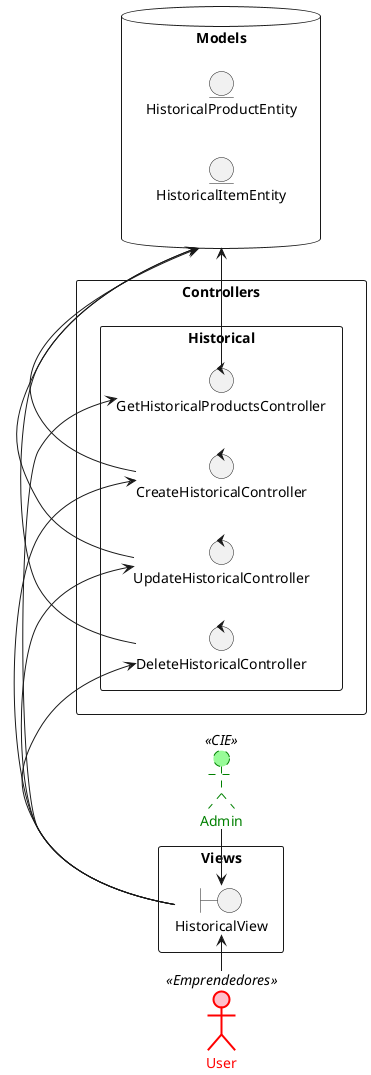 @startuml HistoricalSystem
left to right direction

actor "User" as user <<Emprendedores>> #pink;line:red;line.bold;text:red
actor "Admin" as admin <<CIE>> #palegreen;line:green;line.dashed;text:green

rectangle "Views" as Views {
    boundary HistoricalView
}

database "Models" as Entities {
    entity HistoricalProductEntity
    entity HistoricalItemEntity
}

rectangle "Controllers" as Controllers {
    rectangle "Historical" {
        control GetHistoricalProductsController
        control CreateHistoricalController
        control UpdateHistoricalController
        control DeleteHistoricalController
    }
}

user -> HistoricalView
admin -> HistoricalView

HistoricalView -> GetHistoricalProductsController
HistoricalView -> CreateHistoricalController
HistoricalView -> UpdateHistoricalController
HistoricalView -> DeleteHistoricalController

GetHistoricalProductsController -> Entities
CreateHistoricalController -> Entities
UpdateHistoricalController -> Entities
DeleteHistoricalController -> Entities
@enduml
